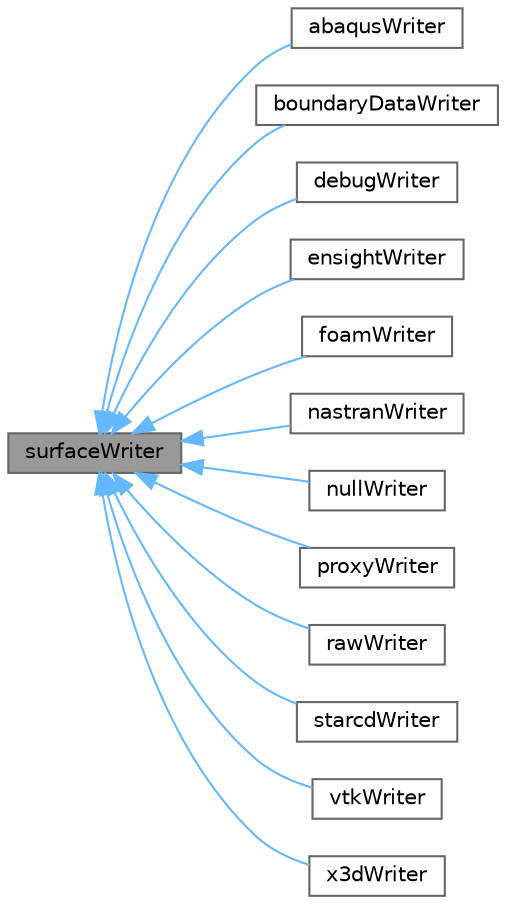 digraph "surfaceWriter"
{
 // LATEX_PDF_SIZE
  bgcolor="transparent";
  edge [fontname=Helvetica,fontsize=10,labelfontname=Helvetica,labelfontsize=10];
  node [fontname=Helvetica,fontsize=10,shape=box,height=0.2,width=0.4];
  rankdir="LR";
  Node1 [id="Node000001",label="surfaceWriter",height=0.2,width=0.4,color="gray40", fillcolor="grey60", style="filled", fontcolor="black",tooltip="Base class for surface writers."];
  Node1 -> Node2 [id="edge1_Node000001_Node000002",dir="back",color="steelblue1",style="solid",tooltip=" "];
  Node2 [id="Node000002",label="abaqusWriter",height=0.2,width=0.4,color="gray40", fillcolor="white", style="filled",URL="$classFoam_1_1surfaceWriters_1_1abaqusWriter.html",tooltip="A surface writer for the ABAQUS file format - both surface mesh and fields."];
  Node1 -> Node3 [id="edge2_Node000001_Node000003",dir="back",color="steelblue1",style="solid",tooltip=" "];
  Node3 [id="Node000003",label="boundaryDataWriter",height=0.2,width=0.4,color="gray40", fillcolor="white", style="filled",URL="$classFoam_1_1surfaceWriters_1_1boundaryDataWriter.html",tooltip="A surfaceWriter for outputting to a form usable for the timeVaryingMapped boundary condition...."];
  Node1 -> Node4 [id="edge3_Node000001_Node000004",dir="back",color="steelblue1",style="solid",tooltip=" "];
  Node4 [id="Node000004",label="debugWriter",height=0.2,width=0.4,color="gray40", fillcolor="white", style="filled",URL="$classFoam_1_1surfaceWriters_1_1debugWriter.html",tooltip="A surfaceWriter for special purpose debugging. Its definition and behaviour are subject to change at ..."];
  Node1 -> Node5 [id="edge4_Node000001_Node000005",dir="back",color="steelblue1",style="solid",tooltip=" "];
  Node5 [id="Node000005",label="ensightWriter",height=0.2,width=0.4,color="gray40", fillcolor="white", style="filled",URL="$classFoam_1_1surfaceWriters_1_1ensightWriter.html",tooltip="A surfaceWriter for Ensight format."];
  Node1 -> Node6 [id="edge5_Node000001_Node000006",dir="back",color="steelblue1",style="solid",tooltip=" "];
  Node6 [id="Node000006",label="foamWriter",height=0.2,width=0.4,color="gray40", fillcolor="white", style="filled",URL="$classFoam_1_1surfaceWriters_1_1foamWriter.html",tooltip="A surfaceWriter for OpenFOAM surfaces."];
  Node1 -> Node7 [id="edge6_Node000001_Node000007",dir="back",color="steelblue1",style="solid",tooltip=" "];
  Node7 [id="Node000007",label="nastranWriter",height=0.2,width=0.4,color="gray40", fillcolor="white", style="filled",URL="$classFoam_1_1surfaceWriters_1_1nastranWriter.html",tooltip="A surface writer for the Nastran file format - both surface mesh and fields."];
  Node1 -> Node8 [id="edge7_Node000001_Node000008",dir="back",color="steelblue1",style="solid",tooltip=" "];
  Node8 [id="Node000008",label="nullWriter",height=0.2,width=0.4,color="gray40", fillcolor="white", style="filled",URL="$classFoam_1_1surfaceWriters_1_1nullWriter.html",tooltip="Suppresses output of geometry and fields."];
  Node1 -> Node9 [id="edge8_Node000001_Node000009",dir="back",color="steelblue1",style="solid",tooltip=" "];
  Node9 [id="Node000009",label="proxyWriter",height=0.2,width=0.4,color="gray40", fillcolor="white", style="filled",URL="$classFoam_1_1surfaceWriters_1_1proxyWriter.html",tooltip="A surfaceWriter that writes the geometry via the MeshedSurfaceProxy, but which does not support any f..."];
  Node1 -> Node10 [id="edge9_Node000001_Node000010",dir="back",color="steelblue1",style="solid",tooltip=" "];
  Node10 [id="Node000010",label="rawWriter",height=0.2,width=0.4,color="gray40", fillcolor="white", style="filled",URL="$classFoam_1_1surfaceWriters_1_1rawWriter.html",tooltip="A surfaceWriter for raw output."];
  Node1 -> Node11 [id="edge10_Node000001_Node000011",dir="back",color="steelblue1",style="solid",tooltip=" "];
  Node11 [id="Node000011",label="starcdWriter",height=0.2,width=0.4,color="gray40", fillcolor="white", style="filled",URL="$classFoam_1_1surfaceWriters_1_1starcdWriter.html",tooltip="A surfaceWriter for STARCD files."];
  Node1 -> Node12 [id="edge11_Node000001_Node000012",dir="back",color="steelblue1",style="solid",tooltip=" "];
  Node12 [id="Node000012",label="vtkWriter",height=0.2,width=0.4,color="gray40", fillcolor="white", style="filled",URL="$classFoam_1_1surfaceWriters_1_1vtkWriter.html",tooltip="A surfaceWriter for VTK legacy (.vtk) or XML (.vtp) format."];
  Node1 -> Node13 [id="edge12_Node000001_Node000013",dir="back",color="steelblue1",style="solid",tooltip=" "];
  Node13 [id="Node000013",label="x3dWriter",height=0.2,width=0.4,color="gray40", fillcolor="white", style="filled",URL="$classFoam_1_1surfaceWriters_1_1x3dWriter.html",tooltip="A surfaceWriter for X3D files."];
}
